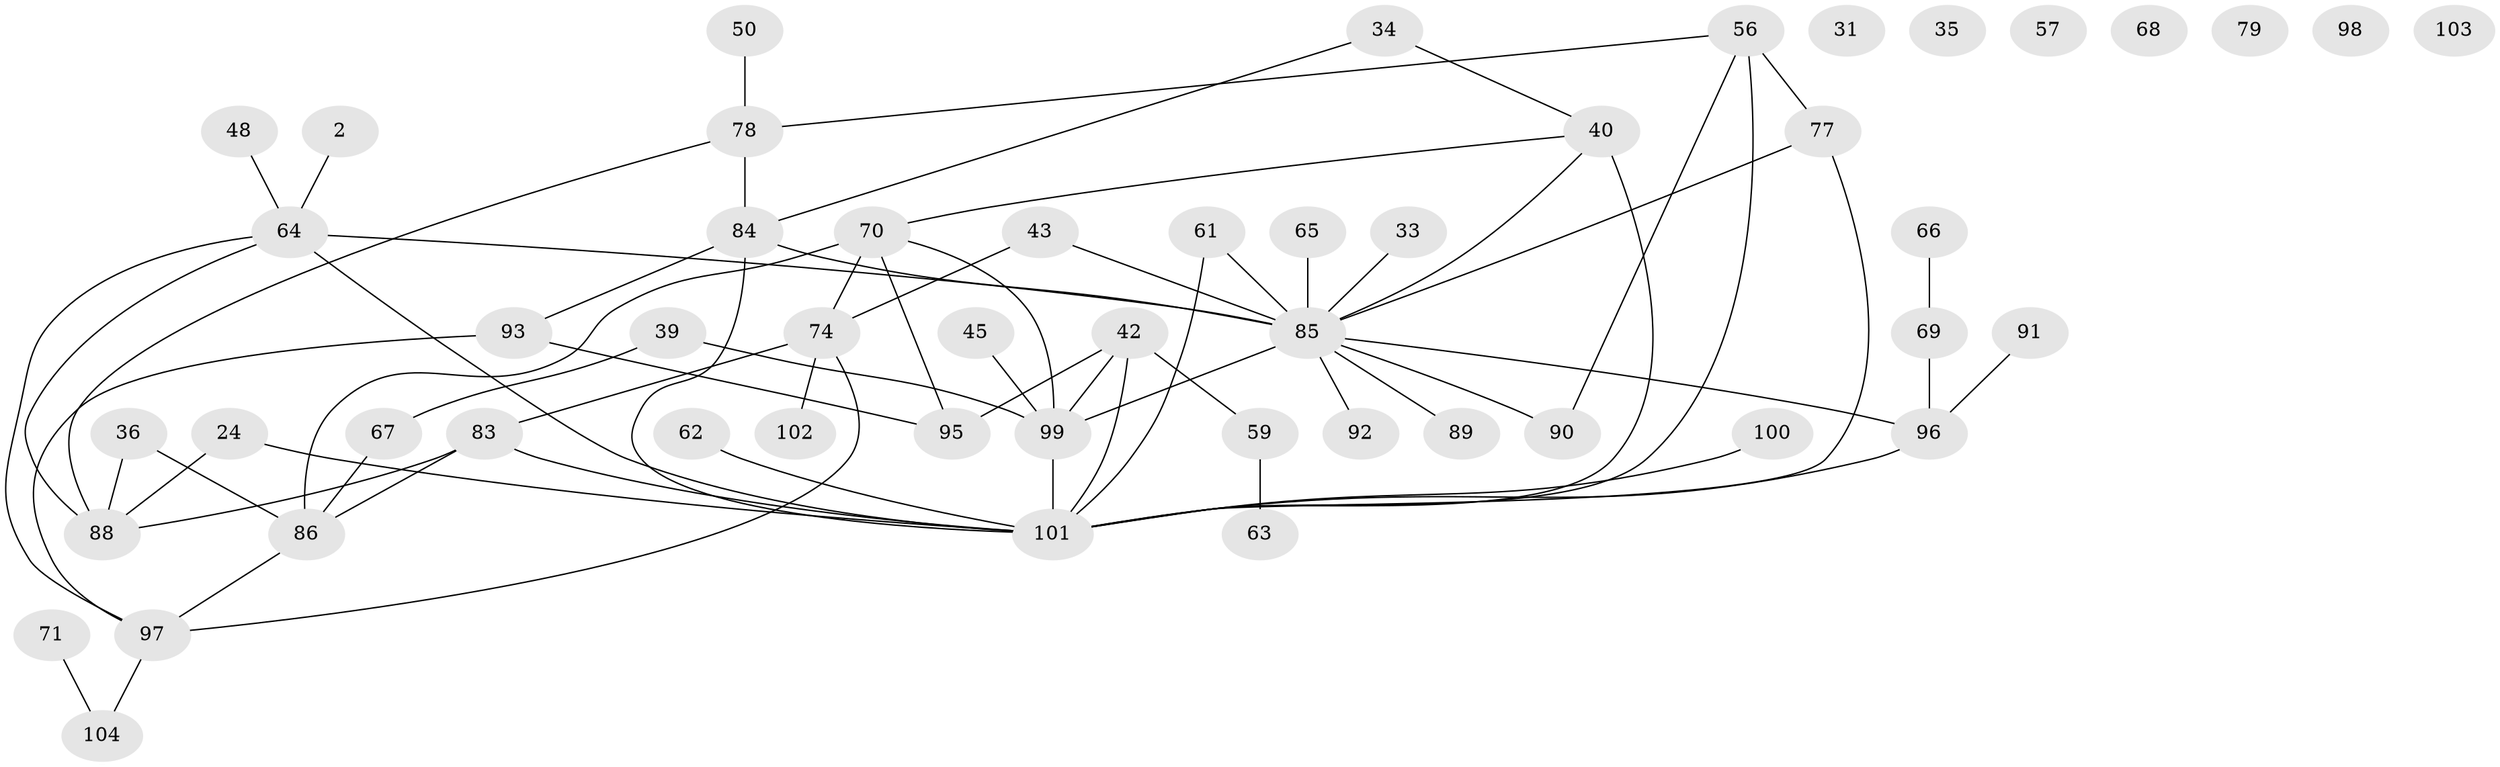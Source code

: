 // original degree distribution, {1: 0.25, 5: 0.08653846153846154, 3: 0.16346153846153846, 2: 0.22115384615384615, 6: 0.038461538461538464, 4: 0.17307692307692307, 8: 0.009615384615384616, 0: 0.057692307692307696}
// Generated by graph-tools (version 1.1) at 2025/39/03/09/25 04:39:50]
// undirected, 52 vertices, 69 edges
graph export_dot {
graph [start="1"]
  node [color=gray90,style=filled];
  2;
  24 [super="+15"];
  31;
  33;
  34;
  35;
  36;
  39 [super="+1"];
  40 [super="+16"];
  42;
  43;
  45;
  48;
  50;
  56;
  57;
  59;
  61;
  62;
  63;
  64 [super="+49+52"];
  65;
  66;
  67;
  68;
  69 [super="+14"];
  70;
  71;
  74 [super="+32"];
  77 [super="+58"];
  78;
  79;
  83;
  84 [super="+38+37"];
  85 [super="+73+82"];
  86 [super="+72"];
  88 [super="+44"];
  89 [super="+5+6+25"];
  90 [super="+20"];
  91;
  92;
  93 [super="+30"];
  95 [super="+94"];
  96 [super="+55"];
  97 [super="+12+87"];
  98 [super="+9"];
  99 [super="+4+76"];
  100;
  101 [super="+22+54+75+81"];
  102;
  103;
  104 [super="+18"];
  2 -- 64;
  24 -- 88;
  24 -- 101;
  33 -- 85;
  34 -- 40;
  34 -- 84;
  36 -- 88;
  36 -- 86;
  39 -- 67;
  39 -- 99;
  40 -- 70;
  40 -- 101 [weight=3];
  40 -- 85;
  42 -- 59;
  42 -- 95;
  42 -- 99 [weight=2];
  42 -- 101;
  43 -- 74;
  43 -- 85;
  45 -- 99;
  48 -- 64;
  50 -- 78;
  56 -- 77 [weight=2];
  56 -- 78;
  56 -- 90;
  56 -- 101;
  59 -- 63;
  61 -- 101;
  61 -- 85;
  62 -- 101;
  64 -- 101 [weight=4];
  64 -- 88 [weight=2];
  64 -- 97;
  64 -- 85 [weight=2];
  65 -- 85;
  66 -- 69;
  67 -- 86;
  69 -- 96;
  70 -- 74;
  70 -- 86 [weight=2];
  70 -- 99;
  70 -- 95;
  71 -- 104;
  74 -- 97;
  74 -- 102 [weight=2];
  74 -- 83;
  77 -- 101;
  77 -- 85;
  78 -- 88;
  78 -- 84;
  83 -- 86;
  83 -- 88;
  83 -- 101;
  84 -- 93 [weight=3];
  84 -- 85 [weight=2];
  84 -- 101;
  85 -- 92;
  85 -- 96;
  85 -- 99;
  85 -- 89;
  85 -- 90;
  86 -- 97;
  91 -- 96;
  93 -- 97;
  93 -- 95;
  96 -- 101;
  97 -- 104;
  99 -- 101 [weight=2];
  100 -- 101;
}
